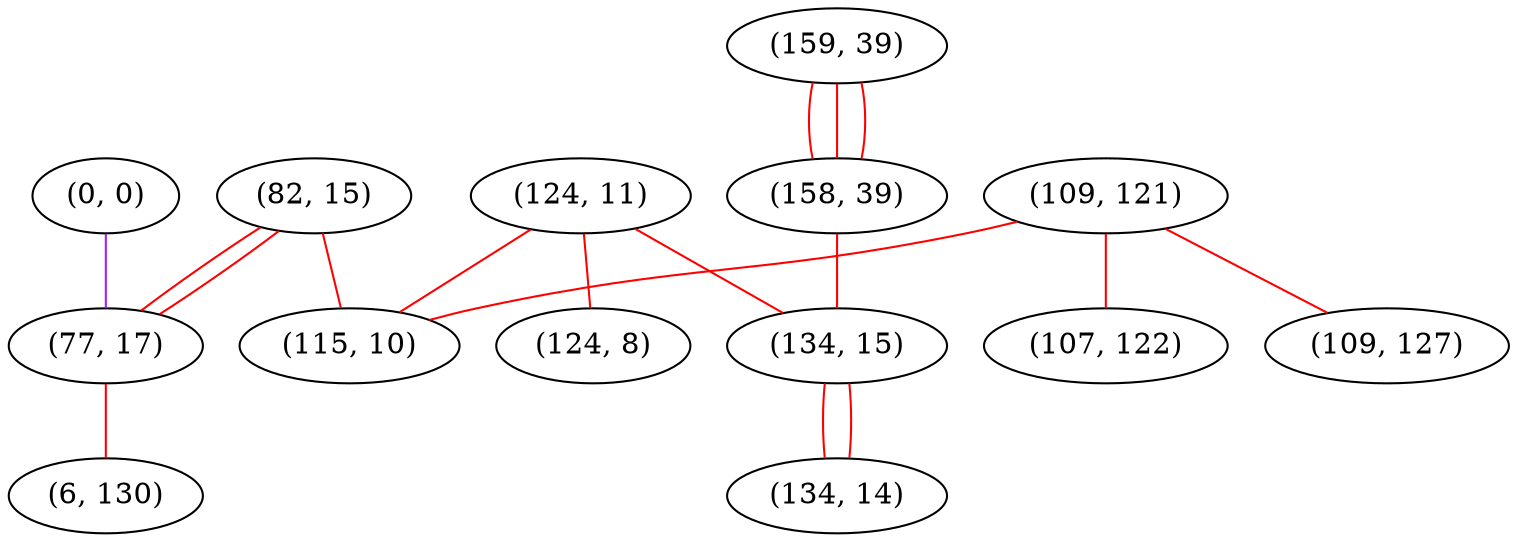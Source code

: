 graph "" {
"(0, 0)";
"(159, 39)";
"(124, 11)";
"(82, 15)";
"(109, 121)";
"(158, 39)";
"(124, 8)";
"(77, 17)";
"(107, 122)";
"(6, 130)";
"(115, 10)";
"(109, 127)";
"(134, 15)";
"(134, 14)";
"(0, 0)" -- "(77, 17)"  [color=purple, key=0, weight=4];
"(159, 39)" -- "(158, 39)"  [color=red, key=0, weight=1];
"(159, 39)" -- "(158, 39)"  [color=red, key=1, weight=1];
"(159, 39)" -- "(158, 39)"  [color=red, key=2, weight=1];
"(124, 11)" -- "(115, 10)"  [color=red, key=0, weight=1];
"(124, 11)" -- "(134, 15)"  [color=red, key=0, weight=1];
"(124, 11)" -- "(124, 8)"  [color=red, key=0, weight=1];
"(82, 15)" -- "(77, 17)"  [color=red, key=0, weight=1];
"(82, 15)" -- "(77, 17)"  [color=red, key=1, weight=1];
"(82, 15)" -- "(115, 10)"  [color=red, key=0, weight=1];
"(109, 121)" -- "(115, 10)"  [color=red, key=0, weight=1];
"(109, 121)" -- "(109, 127)"  [color=red, key=0, weight=1];
"(109, 121)" -- "(107, 122)"  [color=red, key=0, weight=1];
"(158, 39)" -- "(134, 15)"  [color=red, key=0, weight=1];
"(77, 17)" -- "(6, 130)"  [color=red, key=0, weight=1];
"(134, 15)" -- "(134, 14)"  [color=red, key=0, weight=1];
"(134, 15)" -- "(134, 14)"  [color=red, key=1, weight=1];
}
